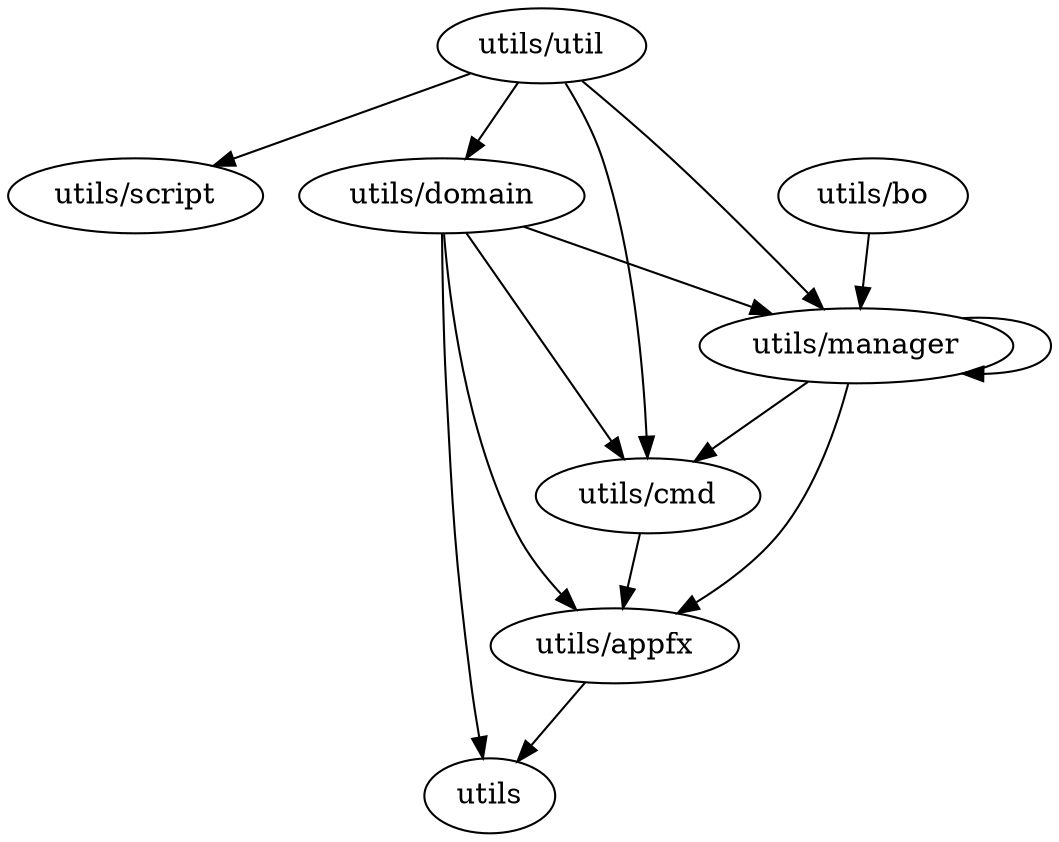 digraph G {
	"utils/manager" -> "utils/manager"
	"utils/bo" -> "utils/manager"
	"utils/util" -> "utils/cmd"
	"utils/appfx" -> "utils"
	"utils/util" -> "utils/script"
	"utils/domain" -> "utils/cmd"
	"utils/cmd" -> "utils/appfx"
	"utils/manager" -> "utils/cmd"
	"utils/manager" -> "utils/appfx"
	"utils/util" -> "utils/domain"
	"utils/domain" -> "utils"
	"utils/domain" -> "utils/manager"
	"utils/util" -> "utils/manager"
	"utils/domain" -> "utils/appfx"
}
